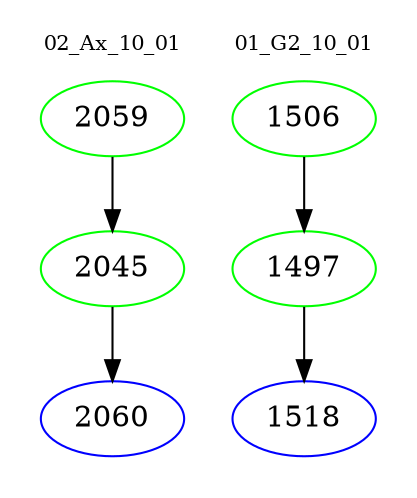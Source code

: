 digraph{
subgraph cluster_0 {
color = white
label = "02_Ax_10_01";
fontsize=10;
T0_2059 [label="2059", color="green"]
T0_2059 -> T0_2045 [color="black"]
T0_2045 [label="2045", color="green"]
T0_2045 -> T0_2060 [color="black"]
T0_2060 [label="2060", color="blue"]
}
subgraph cluster_1 {
color = white
label = "01_G2_10_01";
fontsize=10;
T1_1506 [label="1506", color="green"]
T1_1506 -> T1_1497 [color="black"]
T1_1497 [label="1497", color="green"]
T1_1497 -> T1_1518 [color="black"]
T1_1518 [label="1518", color="blue"]
}
}
